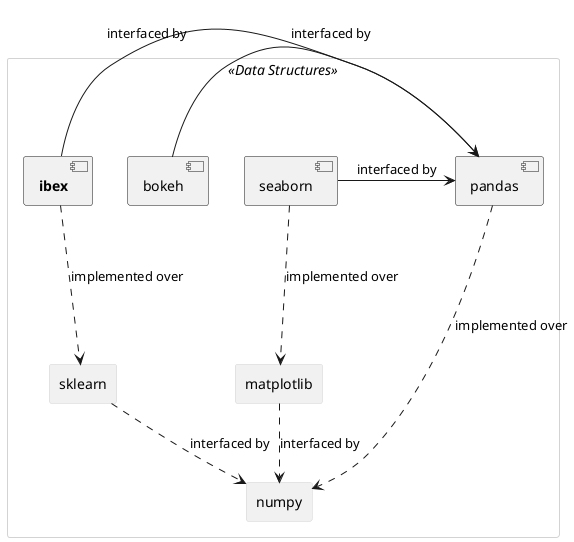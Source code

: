 @startuml

skinparam monochrome true
skinparam shadowing false

skinparam rectangle {
	borderColor lightGrey
}

rectangle " " <<Plotting>> {
    component seaborn
    component bokeh
    rectangle matplotlib
}

rectangle " " <<Machine Learning>> {
    [**ibex**]
    rectangle sklearn
}

rectangle " " <<Data Structures>> {
    component pandas
    rectangle numpy
}

[sklearn] ..> [numpy] : interfaced by
[matplotlib] ..> [numpy] : interfaced by
[pandas] ..> [numpy] : implemented over
[seaborn] -> [pandas] : interfaced by
[bokeh] -> [pandas] : interfaced by
[seaborn] ..-> [matplotlib] : implemented over
[**ibex**] -> [pandas] : interfaced by
[**ibex**] ..-> [sklearn] : implemented over

@enduml

